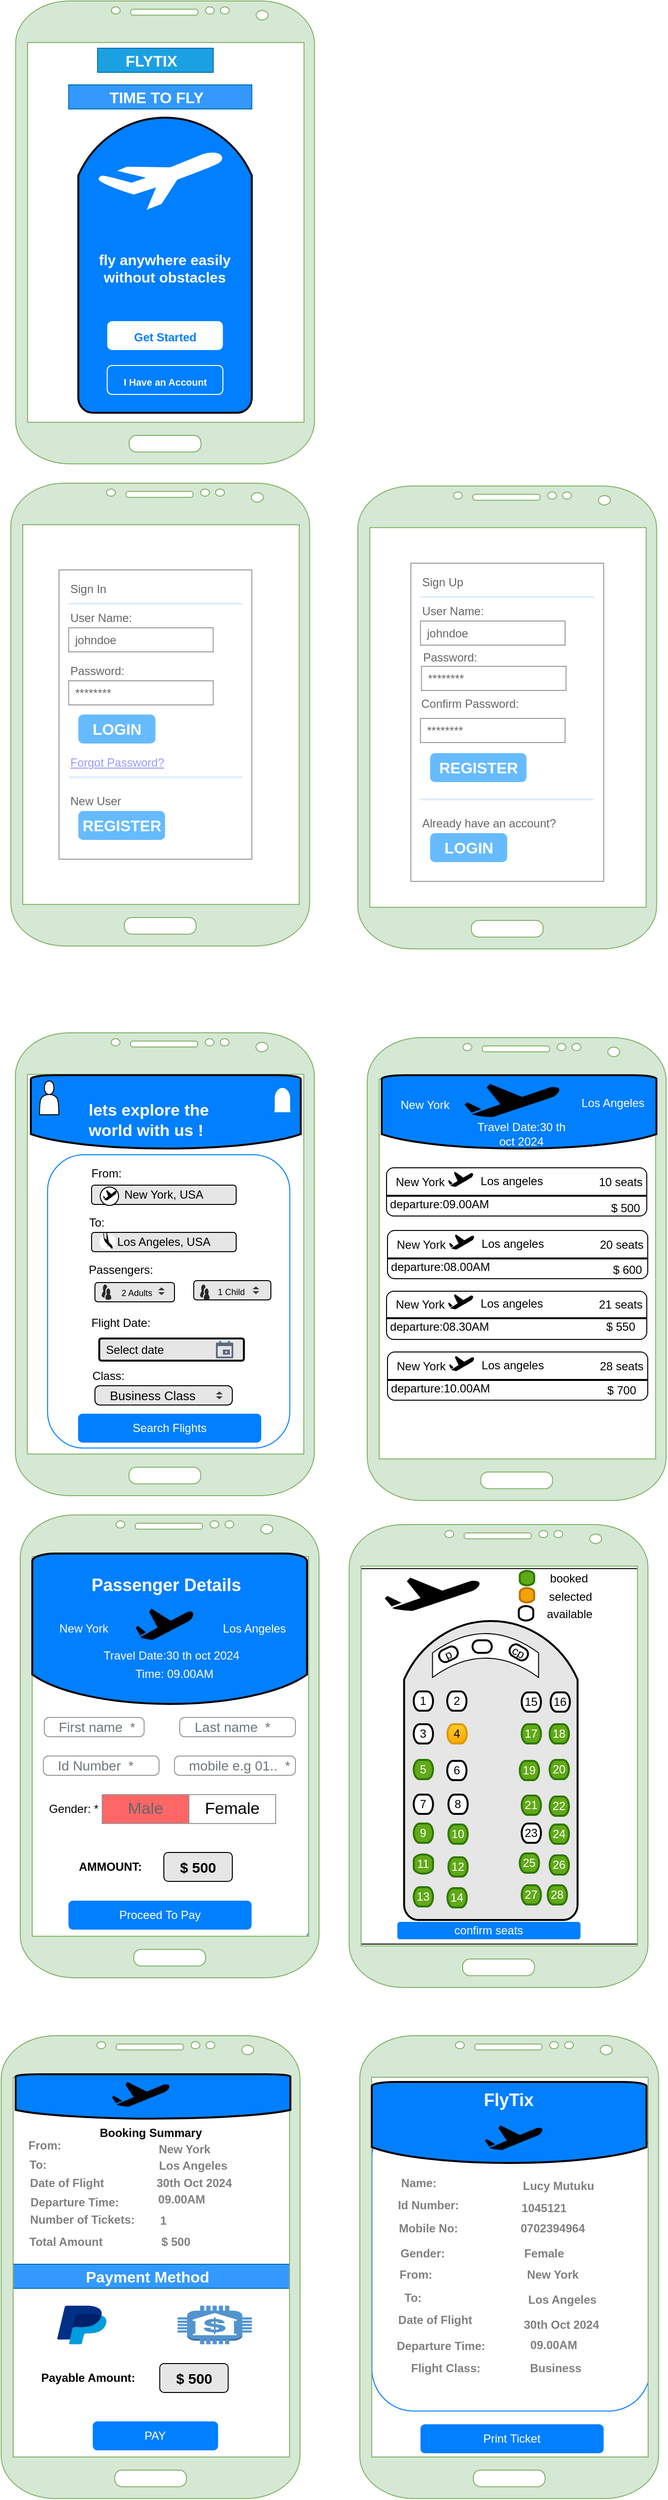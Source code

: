 <mxfile version="24.7.17">
  <diagram name="Page-1" id="T4etOTtoKBo-cRKfonAr">
    <mxGraphModel dx="1104" dy="1616" grid="1" gridSize="10" guides="1" tooltips="1" connect="1" arrows="1" fold="1" page="1" pageScale="1" pageWidth="850" pageHeight="1100" math="0" shadow="0">
      <root>
        <mxCell id="0" />
        <mxCell id="1" parent="0" />
        <mxCell id="LSE3tJzLOPeWC8bU5sy8-296" value="" style="rounded=1;whiteSpace=wrap;html=1;rotation=90;fillColor=#FFFFFF;strokeColor=#007FFF;" vertex="1" parent="1">
          <mxGeometry x="375.91" y="1191.7" width="306.59" height="288.58" as="geometry" />
        </mxCell>
        <mxCell id="LSE3tJzLOPeWC8bU5sy8-270" value="&lt;b&gt;&lt;font style=&quot;font-size: 16px;&quot;&gt;&amp;nbsp; &amp;nbsp; &amp;nbsp; &amp;nbsp; &amp;nbsp; &amp;nbsp; &amp;nbsp; &amp;nbsp; Payment Method&lt;/font&gt;&lt;/b&gt;" style="strokeWidth=1;shadow=0;dashed=0;align=center;html=1;shape=mxgraph.mockup.forms.rrect;rSize=0;strokeColor=#006EAF;fontColor=#ffffff;align=left;spacingLeft=5;resizeWidth=1;fillColor=#3399FF;" vertex="1" parent="1">
          <mxGeometry x="10.23" y="1337" width="290" height="25" as="geometry" />
        </mxCell>
        <mxCell id="LSE3tJzLOPeWC8bU5sy8-251" value="" style="rounded=1;whiteSpace=wrap;html=1;rotation=90;fillColor=#FFFFFF;strokeColor=#007FFF;" vertex="1" parent="1">
          <mxGeometry x="7.86" y="701.11" width="332.25" height="300.64" as="geometry" />
        </mxCell>
        <mxCell id="LSE3tJzLOPeWC8bU5sy8-214" value="" style="rounded=0;whiteSpace=wrap;html=1;rotation=90;" vertex="1" parent="1">
          <mxGeometry x="325" y="664.1" width="389.38" height="292.44" as="geometry" />
        </mxCell>
        <mxCell id="LSE3tJzLOPeWC8bU5sy8-1" value="" style="verticalLabelPosition=bottom;verticalAlign=top;html=1;shadow=0;dashed=0;strokeWidth=1;shape=mxgraph.android.phone2;strokeColor=#82b366;fillColor=#d5e8d4;" vertex="1" parent="1">
          <mxGeometry x="361.21" y="570" width="310" height="480" as="geometry" />
        </mxCell>
        <mxCell id="LSE3tJzLOPeWC8bU5sy8-2" value="" style="strokeWidth=2;html=1;shape=mxgraph.flowchart.delay;whiteSpace=wrap;direction=north;fillColor=#E6E6E6;movable=1;resizable=1;rotatable=1;deletable=1;editable=1;locked=0;connectable=1;" vertex="1" parent="1">
          <mxGeometry x="418.21" y="670" width="180" height="310" as="geometry" />
        </mxCell>
        <mxCell id="LSE3tJzLOPeWC8bU5sy8-3" value="2" style="strokeWidth=2;html=1;shape=mxgraph.flowchart.terminator;whiteSpace=wrap;" vertex="1" parent="1">
          <mxGeometry x="462.96" y="743" width="20" height="20" as="geometry" />
        </mxCell>
        <mxCell id="LSE3tJzLOPeWC8bU5sy8-4" value="" style="strokeWidth=2;html=1;shape=mxgraph.flowchart.terminator;whiteSpace=wrap;" vertex="1" parent="1">
          <mxGeometry x="483.21" y="687" width="20" height="13" as="geometry" />
        </mxCell>
        <mxCell id="LSE3tJzLOPeWC8bU5sy8-5" value="1" style="strokeWidth=2;html=1;shape=mxgraph.flowchart.terminator;whiteSpace=wrap;" vertex="1" parent="1">
          <mxGeometry x="428.21" y="743" width="20" height="20" as="geometry" />
        </mxCell>
        <mxCell id="LSE3tJzLOPeWC8bU5sy8-6" value="23" style="strokeWidth=2;html=1;shape=mxgraph.flowchart.terminator;whiteSpace=wrap;" vertex="1" parent="1">
          <mxGeometry x="540.21" y="880" width="20" height="20" as="geometry" />
        </mxCell>
        <mxCell id="LSE3tJzLOPeWC8bU5sy8-7" value="25" style="strokeWidth=2;html=1;shape=mxgraph.flowchart.terminator;whiteSpace=wrap;fillColor=#60a917;strokeColor=#2D7600;fontColor=#ffffff;" vertex="1" parent="1">
          <mxGeometry x="538.21" y="911" width="20" height="20" as="geometry" />
        </mxCell>
        <mxCell id="LSE3tJzLOPeWC8bU5sy8-8" value="3" style="strokeWidth=2;html=1;shape=mxgraph.flowchart.terminator;whiteSpace=wrap;" vertex="1" parent="1">
          <mxGeometry x="428.21" y="777" width="20" height="20" as="geometry" />
        </mxCell>
        <mxCell id="LSE3tJzLOPeWC8bU5sy8-9" value="5" style="strokeWidth=2;html=1;shape=mxgraph.flowchart.terminator;whiteSpace=wrap;fillColor=#60a917;fontColor=#ffffff;strokeColor=#2D7600;" vertex="1" parent="1">
          <mxGeometry x="428.21" y="814" width="20" height="20" as="geometry" />
        </mxCell>
        <mxCell id="LSE3tJzLOPeWC8bU5sy8-10" value="9" style="strokeWidth=2;html=1;shape=mxgraph.flowchart.terminator;whiteSpace=wrap;fillColor=#60a917;fontColor=#ffffff;strokeColor=#2D7600;" vertex="1" parent="1">
          <mxGeometry x="428.21" y="880" width="20" height="20" as="geometry" />
        </mxCell>
        <mxCell id="LSE3tJzLOPeWC8bU5sy8-11" value="13" style="strokeWidth=2;html=1;shape=mxgraph.flowchart.terminator;whiteSpace=wrap;fillColor=#60a917;fontColor=#ffffff;strokeColor=#2D7600;" vertex="1" parent="1">
          <mxGeometry x="428.21" y="946" width="20" height="20" as="geometry" />
        </mxCell>
        <mxCell id="LSE3tJzLOPeWC8bU5sy8-12" value="26" style="strokeWidth=2;html=1;shape=mxgraph.flowchart.terminator;whiteSpace=wrap;fillColor=#60a917;fontColor=#ffffff;strokeColor=#2D7600;" vertex="1" parent="1">
          <mxGeometry x="569.21" y="913" width="20" height="20" as="geometry" />
        </mxCell>
        <mxCell id="LSE3tJzLOPeWC8bU5sy8-13" value="28" style="strokeWidth=2;html=1;shape=mxgraph.flowchart.terminator;whiteSpace=wrap;fillColor=#60a917;fontColor=#ffffff;strokeColor=#2D7600;" vertex="1" parent="1">
          <mxGeometry x="567.21" y="944" width="20" height="20" as="geometry" />
        </mxCell>
        <mxCell id="LSE3tJzLOPeWC8bU5sy8-34" value="" style="shape=mxgraph.signs.transportation.airplane_1;html=1;pointerEvents=1;fillColor=#000000;strokeColor=none;verticalLabelPosition=bottom;verticalAlign=top;align=center;" vertex="1" parent="1">
          <mxGeometry x="398.21" y="625" width="99" height="35" as="geometry" />
        </mxCell>
        <mxCell id="LSE3tJzLOPeWC8bU5sy8-35" value="" style="verticalLabelPosition=bottom;verticalAlign=top;html=1;shadow=0;dashed=0;strokeWidth=1;shape=mxgraph.android.phone2;strokeColor=#82b366;fillColor=#d5e8d4;" vertex="1" parent="1">
          <mxGeometry x="10.23" y="-510" width="310" height="480" as="geometry" />
        </mxCell>
        <mxCell id="LSE3tJzLOPeWC8bU5sy8-36" value="" style="strokeWidth=1;shadow=0;dashed=0;align=center;html=1;shape=mxgraph.mockup.forms.rrect;rSize=0;strokeColor=#999999;fillColor=#ffffff;" vertex="1" parent="1">
          <mxGeometry x="60.23" y="-420" width="200" height="300" as="geometry" />
        </mxCell>
        <mxCell id="LSE3tJzLOPeWC8bU5sy8-37" value="Sign In" style="strokeWidth=1;shadow=0;dashed=0;align=center;html=1;shape=mxgraph.mockup.forms.anchor;fontSize=12;fontColor=#666666;align=left;resizeWidth=1;spacingLeft=0;" vertex="1" parent="LSE3tJzLOPeWC8bU5sy8-36">
          <mxGeometry width="100" height="20" relative="1" as="geometry">
            <mxPoint x="10" y="10" as="offset" />
          </mxGeometry>
        </mxCell>
        <mxCell id="LSE3tJzLOPeWC8bU5sy8-38" value="" style="shape=line;strokeColor=#ddeeff;strokeWidth=2;html=1;resizeWidth=1;" vertex="1" parent="LSE3tJzLOPeWC8bU5sy8-36">
          <mxGeometry width="180" height="10" relative="1" as="geometry">
            <mxPoint x="10" y="30" as="offset" />
          </mxGeometry>
        </mxCell>
        <mxCell id="LSE3tJzLOPeWC8bU5sy8-39" value="User Name:" style="strokeWidth=1;shadow=0;dashed=0;align=center;html=1;shape=mxgraph.mockup.forms.anchor;fontSize=12;fontColor=#666666;align=left;resizeWidth=1;spacingLeft=0;" vertex="1" parent="LSE3tJzLOPeWC8bU5sy8-36">
          <mxGeometry width="100" height="20" relative="1" as="geometry">
            <mxPoint x="10" y="40" as="offset" />
          </mxGeometry>
        </mxCell>
        <mxCell id="LSE3tJzLOPeWC8bU5sy8-40" value="johndoe" style="strokeWidth=1;shadow=0;dashed=0;align=center;html=1;shape=mxgraph.mockup.forms.rrect;rSize=0;strokeColor=#999999;fontColor=#666666;align=left;spacingLeft=5;resizeWidth=1;" vertex="1" parent="LSE3tJzLOPeWC8bU5sy8-36">
          <mxGeometry width="150" height="25" relative="1" as="geometry">
            <mxPoint x="10" y="60" as="offset" />
          </mxGeometry>
        </mxCell>
        <mxCell id="LSE3tJzLOPeWC8bU5sy8-41" value="Password:" style="strokeWidth=1;shadow=0;dashed=0;align=center;html=1;shape=mxgraph.mockup.forms.anchor;fontSize=12;fontColor=#666666;align=left;resizeWidth=1;spacingLeft=0;" vertex="1" parent="LSE3tJzLOPeWC8bU5sy8-36">
          <mxGeometry width="100" height="20" relative="1" as="geometry">
            <mxPoint x="10" y="95" as="offset" />
          </mxGeometry>
        </mxCell>
        <mxCell id="LSE3tJzLOPeWC8bU5sy8-42" value="********" style="strokeWidth=1;shadow=0;dashed=0;align=center;html=1;shape=mxgraph.mockup.forms.rrect;rSize=0;strokeColor=#999999;fontColor=#666666;align=left;spacingLeft=5;resizeWidth=1;" vertex="1" parent="LSE3tJzLOPeWC8bU5sy8-36">
          <mxGeometry width="150" height="25" relative="1" as="geometry">
            <mxPoint x="10" y="115" as="offset" />
          </mxGeometry>
        </mxCell>
        <mxCell id="LSE3tJzLOPeWC8bU5sy8-43" value="LOGIN" style="strokeWidth=1;shadow=0;dashed=0;align=center;html=1;shape=mxgraph.mockup.forms.rrect;rSize=5;strokeColor=none;fontColor=#ffffff;fillColor=#66bbff;fontSize=16;fontStyle=1;" vertex="1" parent="LSE3tJzLOPeWC8bU5sy8-36">
          <mxGeometry y="1" width="80" height="30" relative="1" as="geometry">
            <mxPoint x="20" y="-150" as="offset" />
          </mxGeometry>
        </mxCell>
        <mxCell id="LSE3tJzLOPeWC8bU5sy8-44" value="Forgot Password?" style="strokeWidth=1;shadow=0;dashed=0;align=center;html=1;shape=mxgraph.mockup.forms.anchor;fontSize=12;fontColor=#9999ff;align=left;spacingLeft=0;fontStyle=4;resizeWidth=1;" vertex="1" parent="LSE3tJzLOPeWC8bU5sy8-36">
          <mxGeometry y="1" width="150" height="20" relative="1" as="geometry">
            <mxPoint x="10" y="-110" as="offset" />
          </mxGeometry>
        </mxCell>
        <mxCell id="LSE3tJzLOPeWC8bU5sy8-45" value="" style="shape=line;strokeColor=#ddeeff;strokeWidth=2;html=1;resizeWidth=1;" vertex="1" parent="LSE3tJzLOPeWC8bU5sy8-36">
          <mxGeometry y="1" width="180" height="10" relative="1" as="geometry">
            <mxPoint x="10" y="-90" as="offset" />
          </mxGeometry>
        </mxCell>
        <mxCell id="LSE3tJzLOPeWC8bU5sy8-46" value="New User" style="strokeWidth=1;shadow=0;dashed=0;align=center;html=1;shape=mxgraph.mockup.forms.anchor;fontSize=12;fontColor=#666666;align=left;spacingLeft=0;resizeWidth=1;" vertex="1" parent="LSE3tJzLOPeWC8bU5sy8-36">
          <mxGeometry y="1" width="150" height="20" relative="1" as="geometry">
            <mxPoint x="10" y="-70" as="offset" />
          </mxGeometry>
        </mxCell>
        <mxCell id="LSE3tJzLOPeWC8bU5sy8-47" value="REGISTER" style="strokeWidth=1;shadow=0;dashed=0;align=center;html=1;shape=mxgraph.mockup.forms.rrect;rSize=5;strokeColor=none;fontColor=#ffffff;fillColor=#66bbff;fontSize=16;fontStyle=1;" vertex="1" parent="LSE3tJzLOPeWC8bU5sy8-36">
          <mxGeometry y="1" width="90" height="30" relative="1" as="geometry">
            <mxPoint x="20" y="-50" as="offset" />
          </mxGeometry>
        </mxCell>
        <mxCell id="LSE3tJzLOPeWC8bU5sy8-48" value="" style="verticalLabelPosition=bottom;verticalAlign=top;html=1;shadow=0;dashed=0;strokeWidth=1;shape=mxgraph.android.phone2;strokeColor=#82b366;fillColor=#d5e8d4;" vertex="1" parent="1">
          <mxGeometry x="370.23" y="-507" width="310" height="480" as="geometry" />
        </mxCell>
        <mxCell id="LSE3tJzLOPeWC8bU5sy8-49" value="" style="strokeWidth=1;shadow=0;dashed=0;align=center;html=1;shape=mxgraph.mockup.forms.rrect;rSize=0;strokeColor=#999999;fillColor=#ffffff;" vertex="1" parent="1">
          <mxGeometry x="425.23" y="-427" width="200" height="330" as="geometry" />
        </mxCell>
        <mxCell id="LSE3tJzLOPeWC8bU5sy8-50" value="Sign Up" style="strokeWidth=1;shadow=0;dashed=0;align=center;html=1;shape=mxgraph.mockup.forms.anchor;fontSize=12;fontColor=#666666;align=left;resizeWidth=1;spacingLeft=0;" vertex="1" parent="LSE3tJzLOPeWC8bU5sy8-49">
          <mxGeometry width="100" height="20" relative="1" as="geometry">
            <mxPoint x="10" y="10" as="offset" />
          </mxGeometry>
        </mxCell>
        <mxCell id="LSE3tJzLOPeWC8bU5sy8-51" value="" style="shape=line;strokeColor=#ddeeff;strokeWidth=2;html=1;resizeWidth=1;" vertex="1" parent="LSE3tJzLOPeWC8bU5sy8-49">
          <mxGeometry width="180" height="10" relative="1" as="geometry">
            <mxPoint x="10" y="30" as="offset" />
          </mxGeometry>
        </mxCell>
        <mxCell id="LSE3tJzLOPeWC8bU5sy8-52" value="User Name:" style="strokeWidth=1;shadow=0;dashed=0;align=center;html=1;shape=mxgraph.mockup.forms.anchor;fontSize=12;fontColor=#666666;align=left;resizeWidth=1;spacingLeft=0;" vertex="1" parent="LSE3tJzLOPeWC8bU5sy8-49">
          <mxGeometry width="100" height="20" relative="1" as="geometry">
            <mxPoint x="10" y="40" as="offset" />
          </mxGeometry>
        </mxCell>
        <mxCell id="LSE3tJzLOPeWC8bU5sy8-53" value="johndoe" style="strokeWidth=1;shadow=0;dashed=0;align=center;html=1;shape=mxgraph.mockup.forms.rrect;rSize=0;strokeColor=#999999;fontColor=#666666;align=left;spacingLeft=5;resizeWidth=1;" vertex="1" parent="LSE3tJzLOPeWC8bU5sy8-49">
          <mxGeometry width="150" height="25" relative="1" as="geometry">
            <mxPoint x="10" y="60" as="offset" />
          </mxGeometry>
        </mxCell>
        <mxCell id="LSE3tJzLOPeWC8bU5sy8-54" value="Confirm Password:" style="strokeWidth=1;shadow=0;dashed=0;align=center;html=1;shape=mxgraph.mockup.forms.anchor;fontSize=12;fontColor=#666666;align=left;resizeWidth=1;spacingLeft=0;" vertex="1" parent="LSE3tJzLOPeWC8bU5sy8-49">
          <mxGeometry width="100" height="20" relative="1" as="geometry">
            <mxPoint x="9" y="136" as="offset" />
          </mxGeometry>
        </mxCell>
        <mxCell id="LSE3tJzLOPeWC8bU5sy8-55" value="********" style="strokeWidth=1;shadow=0;dashed=0;align=center;html=1;shape=mxgraph.mockup.forms.rrect;rSize=0;strokeColor=#999999;fontColor=#666666;align=left;spacingLeft=5;resizeWidth=1;" vertex="1" parent="LSE3tJzLOPeWC8bU5sy8-49">
          <mxGeometry width="150" height="25" relative="1" as="geometry">
            <mxPoint x="10" y="161" as="offset" />
          </mxGeometry>
        </mxCell>
        <mxCell id="LSE3tJzLOPeWC8bU5sy8-56" value="REGISTER" style="strokeWidth=1;shadow=0;dashed=0;align=center;html=1;shape=mxgraph.mockup.forms.rrect;rSize=5;strokeColor=none;fontColor=#ffffff;fillColor=#66bbff;fontSize=16;fontStyle=1;" vertex="1" parent="LSE3tJzLOPeWC8bU5sy8-49">
          <mxGeometry y="1" width="100" height="30" relative="1" as="geometry">
            <mxPoint x="20" y="-133" as="offset" />
          </mxGeometry>
        </mxCell>
        <mxCell id="LSE3tJzLOPeWC8bU5sy8-58" value="" style="shape=line;strokeColor=#ddeeff;strokeWidth=2;html=1;resizeWidth=1;" vertex="1" parent="LSE3tJzLOPeWC8bU5sy8-49">
          <mxGeometry y="1" width="180" height="10" relative="1" as="geometry">
            <mxPoint x="10" y="-90" as="offset" />
          </mxGeometry>
        </mxCell>
        <mxCell id="LSE3tJzLOPeWC8bU5sy8-59" value="Already have an account?" style="strokeWidth=1;shadow=0;dashed=0;align=center;html=1;shape=mxgraph.mockup.forms.anchor;fontSize=12;fontColor=#666666;align=left;spacingLeft=0;resizeWidth=1;" vertex="1" parent="LSE3tJzLOPeWC8bU5sy8-49">
          <mxGeometry y="1" width="150" height="20" relative="1" as="geometry">
            <mxPoint x="10" y="-70" as="offset" />
          </mxGeometry>
        </mxCell>
        <mxCell id="LSE3tJzLOPeWC8bU5sy8-60" value="LOGIN" style="strokeWidth=1;shadow=0;dashed=0;align=center;html=1;shape=mxgraph.mockup.forms.rrect;rSize=5;strokeColor=none;fontColor=#ffffff;fillColor=#66bbff;fontSize=16;fontStyle=1;" vertex="1" parent="LSE3tJzLOPeWC8bU5sy8-49">
          <mxGeometry y="1" width="80" height="30" relative="1" as="geometry">
            <mxPoint x="20" y="-50" as="offset" />
          </mxGeometry>
        </mxCell>
        <mxCell id="LSE3tJzLOPeWC8bU5sy8-62" value="Password:" style="strokeWidth=1;shadow=0;dashed=0;align=center;html=1;shape=mxgraph.mockup.forms.anchor;fontSize=12;fontColor=#666666;align=left;resizeWidth=1;spacingLeft=0;" vertex="1" parent="1">
          <mxGeometry x="436.23" y="-339" width="100" height="20" as="geometry" />
        </mxCell>
        <mxCell id="LSE3tJzLOPeWC8bU5sy8-63" value="********" style="strokeWidth=1;shadow=0;dashed=0;align=center;html=1;shape=mxgraph.mockup.forms.rrect;rSize=0;strokeColor=#999999;fontColor=#666666;align=left;spacingLeft=5;resizeWidth=1;" vertex="1" parent="1">
          <mxGeometry x="436.23" y="-320" width="150" height="25" as="geometry" />
        </mxCell>
        <mxCell id="LSE3tJzLOPeWC8bU5sy8-65" value="" style="verticalLabelPosition=bottom;verticalAlign=top;html=1;shadow=0;dashed=0;strokeWidth=1;shape=mxgraph.android.phone2;strokeColor=#82b366;fillColor=#d5e8d4;" vertex="1" parent="1">
          <mxGeometry x="15" y="60" width="310" height="480" as="geometry" />
        </mxCell>
        <mxCell id="LSE3tJzLOPeWC8bU5sy8-67" value="" style="verticalLabelPosition=bottom;verticalAlign=top;html=1;shadow=0;dashed=0;strokeWidth=1;shape=mxgraph.android.phone2;strokeColor=#82b366;fillColor=#d5e8d4;" vertex="1" parent="1">
          <mxGeometry x="380" y="65" width="310" height="480" as="geometry" />
        </mxCell>
        <mxCell id="LSE3tJzLOPeWC8bU5sy8-68" value="" style="verticalLabelPosition=bottom;verticalAlign=top;html=1;shadow=0;dashed=0;strokeWidth=1;shape=mxgraph.android.phone2;strokeColor=#82b366;fillColor=#d5e8d4;" vertex="1" parent="1">
          <mxGeometry x="20" y="560" width="310" height="480" as="geometry" />
        </mxCell>
        <mxCell id="LSE3tJzLOPeWC8bU5sy8-69" value="" style="verticalLabelPosition=bottom;verticalAlign=top;html=1;shadow=0;dashed=0;strokeWidth=1;shape=mxgraph.android.phone2;strokeColor=#82b366;fillColor=#d5e8d4;" vertex="1" parent="1">
          <mxGeometry x="0.23" y="1100" width="310" height="480" as="geometry" />
        </mxCell>
        <mxCell id="LSE3tJzLOPeWC8bU5sy8-70" value="" style="verticalLabelPosition=bottom;verticalAlign=top;html=1;shadow=0;dashed=0;strokeWidth=1;shape=mxgraph.android.phone2;strokeColor=#82b366;fillColor=#d5e8d4;" vertex="1" parent="1">
          <mxGeometry x="372.23" y="1100" width="310" height="480" as="geometry" />
        </mxCell>
        <mxCell id="LSE3tJzLOPeWC8bU5sy8-71" value="" style="verticalLabelPosition=bottom;verticalAlign=top;html=1;shadow=0;dashed=0;strokeWidth=1;shape=mxgraph.android.phone2;strokeColor=#82b366;fillColor=#d5e8d4;" vertex="1" parent="1">
          <mxGeometry x="15.23" y="-1010" width="310" height="480" as="geometry" />
        </mxCell>
        <mxCell id="LSE3tJzLOPeWC8bU5sy8-72" value="" style="strokeWidth=2;html=1;shape=mxgraph.flowchart.delay;whiteSpace=wrap;direction=north;fillColor=#007FFF;" vertex="1" parent="1">
          <mxGeometry x="80.23" y="-889" width="180" height="306" as="geometry" />
        </mxCell>
        <mxCell id="LSE3tJzLOPeWC8bU5sy8-75" value="&lt;b&gt;&lt;font style=&quot;font-size: 16px;&quot;&gt;&amp;nbsp; &amp;nbsp; &amp;nbsp;FLYTIX&lt;/font&gt;&lt;/b&gt;" style="strokeWidth=1;shadow=0;dashed=0;align=center;html=1;shape=mxgraph.mockup.forms.rrect;rSize=0;strokeColor=#006EAF;fontColor=#ffffff;align=left;spacingLeft=5;resizeWidth=1;fillColor=#1ba1e2;" vertex="1" parent="1">
          <mxGeometry x="100.23" y="-961" width="120" height="25" as="geometry" />
        </mxCell>
        <mxCell id="LSE3tJzLOPeWC8bU5sy8-77" value="" style="shape=mxgraph.signs.transportation.airplane_7;html=1;pointerEvents=1;fillColor=#FFFFFF;strokeColor=none;verticalLabelPosition=bottom;verticalAlign=top;align=center;direction=east;" vertex="1" parent="1">
          <mxGeometry x="100.23" y="-853" width="130" height="59.5" as="geometry" />
        </mxCell>
        <mxCell id="LSE3tJzLOPeWC8bU5sy8-78" value="&lt;div style=&quot;&quot;&gt;&lt;font size=&quot;1&quot; color=&quot;#ffffff&quot;&gt;&lt;b style=&quot;font-size: 15px;&quot;&gt;fly anywhere easily without obstacles&lt;/b&gt;&lt;/font&gt;&lt;/div&gt;" style="whiteSpace=wrap;html=1;shape=mxgraph.basic.cloud_rect;fillColor=#007FFF;strokeColor=#007FFF;align=center;" vertex="1" parent="1">
          <mxGeometry x="100.23" y="-773" width="140" height="80" as="geometry" />
        </mxCell>
        <mxCell id="LSE3tJzLOPeWC8bU5sy8-84" value="&lt;b&gt;&lt;font style=&quot;font-size: 16px;&quot;&gt;&amp;nbsp; &amp;nbsp; &amp;nbsp; &amp;nbsp; TIME TO FLY&lt;/font&gt;&lt;/b&gt;" style="strokeWidth=1;shadow=0;dashed=0;align=center;html=1;shape=mxgraph.mockup.forms.rrect;rSize=0;strokeColor=#006EAF;fontColor=#ffffff;align=left;spacingLeft=5;resizeWidth=1;fillColor=#3399FF;" vertex="1" parent="1">
          <mxGeometry x="70.23" y="-923" width="190" height="25" as="geometry" />
        </mxCell>
        <mxCell id="LSE3tJzLOPeWC8bU5sy8-86" value="&lt;font style=&quot;font-size: 12px;&quot; color=&quot;#007fff&quot;&gt;Get Started&lt;/font&gt;" style="strokeWidth=1;shadow=0;dashed=0;align=center;html=1;shape=mxgraph.mockup.forms.rrect;rSize=5;strokeColor=none;fontColor=#ffffff;fillColor=#FFFFFF;fontSize=16;fontStyle=1;" vertex="1" parent="1">
          <mxGeometry x="110.23" y="-678" width="120" height="30" as="geometry" />
        </mxCell>
        <mxCell id="LSE3tJzLOPeWC8bU5sy8-87" value="&lt;span style=&quot;font-size: 10px;&quot;&gt;I Have an Account&lt;/span&gt;" style="strokeWidth=1;shadow=0;align=center;html=1;shape=mxgraph.mockup.forms.rrect;rSize=5;strokeColor=#FFFFFF;fontColor=#ffffff;fillColor=#007FFF;fontSize=16;fontStyle=1;labelBorderColor=none;" vertex="1" parent="1">
          <mxGeometry x="110.23" y="-632" width="120" height="30" as="geometry" />
        </mxCell>
        <mxCell id="LSE3tJzLOPeWC8bU5sy8-89" value="" style="strokeWidth=2;html=1;shape=mxgraph.flowchart.delay;whiteSpace=wrap;direction=north;fillColor=#007FFF;rotation=-180;" vertex="1" parent="1">
          <mxGeometry x="31" y="104" width="280" height="76" as="geometry" />
        </mxCell>
        <mxCell id="LSE3tJzLOPeWC8bU5sy8-91" value="" style="shape=actor;whiteSpace=wrap;html=1;" vertex="1" parent="1">
          <mxGeometry x="40" y="110" width="20" height="35" as="geometry" />
        </mxCell>
        <mxCell id="LSE3tJzLOPeWC8bU5sy8-93" value="" style="html=1;verticalLabelPosition=bottom;align=center;labelBackgroundColor=#ffffff;verticalAlign=top;strokeWidth=2;strokeColor=#0080F0;shadow=0;dashed=0;shape=mxgraph.ios7.icons.bell;" vertex="1" parent="1">
          <mxGeometry x="280" y="115" width="24" height="30.1" as="geometry" />
        </mxCell>
        <mxCell id="LSE3tJzLOPeWC8bU5sy8-94" value="&lt;font color=&quot;#ffffff&quot;&gt;&lt;b&gt;lets explore the world with us !&lt;/b&gt;&lt;/font&gt;" style="strokeWidth=1;shadow=0;dashed=0;align=center;html=1;shape=mxgraph.mockup.text.textBox;fontColor=#666666;align=left;fontSize=17;spacingLeft=4;spacingTop=-3;whiteSpace=wrap;strokeColor=none;mainText=;fillColor=none;" vertex="1" parent="1">
          <mxGeometry x="85" y="132" width="175" height="40" as="geometry" />
        </mxCell>
        <mxCell id="LSE3tJzLOPeWC8bU5sy8-96" value="" style="rounded=1;whiteSpace=wrap;html=1;rotation=90;fillColor=#FFFFFF;strokeColor=#007FFF;" vertex="1" parent="1">
          <mxGeometry x="21.9" y="212.91" width="304.19" height="251.33" as="geometry" />
        </mxCell>
        <mxCell id="LSE3tJzLOPeWC8bU5sy8-95" value="From:" style="text;html=1;align=center;verticalAlign=middle;resizable=0;points=[];autosize=1;strokeColor=none;fillColor=none;" vertex="1" parent="1">
          <mxGeometry x="84" y="191" width="50" height="30" as="geometry" />
        </mxCell>
        <mxCell id="LSE3tJzLOPeWC8bU5sy8-97" value="New York, USA" style="rounded=1;whiteSpace=wrap;html=1;fillColor=#E6E6E6;" vertex="1" parent="1">
          <mxGeometry x="94" y="218" width="150" height="20" as="geometry" />
        </mxCell>
        <mxCell id="LSE3tJzLOPeWC8bU5sy8-99" value="" style="ellipse;whiteSpace=wrap;html=1;aspect=fixed;" vertex="1" parent="1">
          <mxGeometry x="103" y="220" width="19" height="19" as="geometry" />
        </mxCell>
        <mxCell id="LSE3tJzLOPeWC8bU5sy8-100" value="" style="shape=mxgraph.signs.transportation.airplane_1;html=1;pointerEvents=1;fillColor=#000000;strokeColor=none;verticalLabelPosition=bottom;verticalAlign=top;align=center;" vertex="1" parent="1">
          <mxGeometry x="106" y="223" width="14" height="11" as="geometry" />
        </mxCell>
        <mxCell id="LSE3tJzLOPeWC8bU5sy8-102" value="To:" style="text;html=1;align=center;verticalAlign=middle;resizable=0;points=[];autosize=1;strokeColor=none;fillColor=none;" vertex="1" parent="1">
          <mxGeometry x="79" y="242" width="40" height="30" as="geometry" />
        </mxCell>
        <mxCell id="LSE3tJzLOPeWC8bU5sy8-103" value="Los Angeles, USA" style="rounded=1;whiteSpace=wrap;html=1;fillColor=#E6E6E6;" vertex="1" parent="1">
          <mxGeometry x="94" y="267" width="150" height="20" as="geometry" />
        </mxCell>
        <mxCell id="LSE3tJzLOPeWC8bU5sy8-106" value="" style="ellipse;whiteSpace=wrap;html=1;verticalAlign=top;fillColor=#FFFFFF;strokeColor=none;pointerEvents=1;" vertex="1" parent="1">
          <mxGeometry x="102" y="268.5" width="17" height="16.5" as="geometry" />
        </mxCell>
        <mxCell id="LSE3tJzLOPeWC8bU5sy8-108" value="" style="shape=mxgraph.signs.transportation.airplane_2;html=1;pointerEvents=1;fillColor=#000000;strokeColor=none;verticalLabelPosition=bottom;verticalAlign=top;align=center;" vertex="1" parent="1">
          <mxGeometry x="106" y="267" width="10" height="17" as="geometry" />
        </mxCell>
        <mxCell id="LSE3tJzLOPeWC8bU5sy8-109" value="Passengers:" style="text;html=1;align=center;verticalAlign=middle;resizable=0;points=[];autosize=1;strokeColor=none;fillColor=none;" vertex="1" parent="1">
          <mxGeometry x="79" y="291" width="90" height="30" as="geometry" />
        </mxCell>
        <mxCell id="LSE3tJzLOPeWC8bU5sy8-110" value="" style="rounded=1;whiteSpace=wrap;html=1;fillColor=#E6E6E6;" vertex="1" parent="1">
          <mxGeometry x="97.5" y="319" width="82.5" height="20" as="geometry" />
        </mxCell>
        <mxCell id="LSE3tJzLOPeWC8bU5sy8-111" value="" style="rounded=1;whiteSpace=wrap;html=1;fillColor=#E6E6E6;" vertex="1" parent="1">
          <mxGeometry x="200" y="317" width="80" height="20" as="geometry" />
        </mxCell>
        <mxCell id="LSE3tJzLOPeWC8bU5sy8-112" value="Flight Date:" style="text;html=1;align=center;verticalAlign=middle;resizable=0;points=[];autosize=1;strokeColor=none;fillColor=none;" vertex="1" parent="1">
          <mxGeometry x="84" y="346" width="80" height="30" as="geometry" />
        </mxCell>
        <mxCell id="LSE3tJzLOPeWC8bU5sy8-113" value="Class:" style="text;html=1;align=center;verticalAlign=middle;resizable=0;points=[];autosize=1;strokeColor=none;fillColor=none;" vertex="1" parent="1">
          <mxGeometry x="81" y="401" width="60" height="30" as="geometry" />
        </mxCell>
        <mxCell id="LSE3tJzLOPeWC8bU5sy8-115" value="&lt;font face=&quot;Helvetica&quot; color=&quot;#000000&quot;&gt;Select date&lt;/font&gt;" style="rounded=1;arcSize=9;fillColor=#E6E6E6;align=left;spacingLeft=5;strokeColor=#000000;html=1;strokeWidth=2;fontColor=#596780;fontSize=12;hachureGap=4;pointerEvents=0;fontFamily=Architects Daughter;fontSource=https%3A%2F%2Ffonts.googleapis.com%2Fcss%3Ffamily%3DArchitects%2BDaughter;" vertex="1" parent="1">
          <mxGeometry x="102" y="377" width="150" height="23" as="geometry" />
        </mxCell>
        <mxCell id="LSE3tJzLOPeWC8bU5sy8-116" value="" style="shape=mxgraph.gmdl.calendar;fillColor=#5A6881;strokeColor=none;sketch=0;hachureGap=4;pointerEvents=0;fontFamily=Architects Daughter;fontSource=https%3A%2F%2Ffonts.googleapis.com%2Fcss%3Ffamily%3DArchitects%2BDaughter;fontSize=20;" vertex="1" parent="LSE3tJzLOPeWC8bU5sy8-115">
          <mxGeometry x="1" y="0.5" width="18" height="18" relative="1" as="geometry">
            <mxPoint x="-29" y="-9" as="offset" />
          </mxGeometry>
        </mxCell>
        <mxCell id="LSE3tJzLOPeWC8bU5sy8-117" value="&lt;font style=&quot;font-size: 13px;&quot; color=&quot;#000000&quot;&gt;Business Class&lt;/font&gt;" style="html=1;shadow=0;dashed=0;shape=mxgraph.bootstrap.rrect;rSize=5;fillColor=#E6E6E6;strokeColor=#000000;align=left;spacing=15;fontSize=14;fontColor=#6C767D;" vertex="1" parent="1">
          <mxGeometry x="97.5" y="426" width="142.5" height="20" as="geometry" />
        </mxCell>
        <mxCell id="LSE3tJzLOPeWC8bU5sy8-118" value="" style="shape=triangle;direction=south;fillColor=#343A40;strokeColor=none;perimeter=none;" vertex="1" parent="LSE3tJzLOPeWC8bU5sy8-117">
          <mxGeometry x="1" y="0.5" width="7" height="3" relative="1" as="geometry">
            <mxPoint x="-17" y="1" as="offset" />
          </mxGeometry>
        </mxCell>
        <mxCell id="LSE3tJzLOPeWC8bU5sy8-119" value="" style="shape=triangle;direction=north;fillColor=#343A40;strokeColor=none;perimeter=none;" vertex="1" parent="LSE3tJzLOPeWC8bU5sy8-117">
          <mxGeometry x="1" y="0.5" width="7" height="3" relative="1" as="geometry">
            <mxPoint x="-17" y="-4" as="offset" />
          </mxGeometry>
        </mxCell>
        <mxCell id="LSE3tJzLOPeWC8bU5sy8-120" value="" style="verticalLabelPosition=bottom;sketch=0;html=1;fillColor=#282828;strokeColor=none;verticalAlign=top;pointerEvents=1;align=center;shape=mxgraph.cisco_safe.people_places_things_icons.icon9;" vertex="1" parent="1">
          <mxGeometry x="104.5" y="321" width="10" height="16" as="geometry" />
        </mxCell>
        <mxCell id="LSE3tJzLOPeWC8bU5sy8-121" value="" style="verticalLabelPosition=bottom;sketch=0;html=1;fillColor=#282828;strokeColor=none;verticalAlign=top;pointerEvents=1;align=center;shape=mxgraph.cisco_safe.people_places_things_icons.icon9;" vertex="1" parent="1">
          <mxGeometry x="206.5" y="321" width="10" height="16" as="geometry" />
        </mxCell>
        <mxCell id="LSE3tJzLOPeWC8bU5sy8-125" value="&lt;font style=&quot;font-size: 9px;&quot; color=&quot;#000000&quot;&gt;1 Child&lt;/font&gt;" style="html=1;shadow=0;dashed=0;shape=mxgraph.bootstrap.rrect;rSize=5;fillColor=none;strokeColor=none;align=left;spacing=15;fontSize=14;fontColor=#6C767D;" vertex="1" parent="1">
          <mxGeometry x="210" y="317" width="68" height="20" as="geometry" />
        </mxCell>
        <mxCell id="LSE3tJzLOPeWC8bU5sy8-126" value="" style="shape=triangle;direction=south;fillColor=#343A40;strokeColor=none;perimeter=none;" vertex="1" parent="LSE3tJzLOPeWC8bU5sy8-125">
          <mxGeometry x="1" y="0.5" width="7" height="3" relative="1" as="geometry">
            <mxPoint x="-17" y="1" as="offset" />
          </mxGeometry>
        </mxCell>
        <mxCell id="LSE3tJzLOPeWC8bU5sy8-127" value="" style="shape=triangle;direction=north;fillColor=#343A40;strokeColor=none;perimeter=none;" vertex="1" parent="LSE3tJzLOPeWC8bU5sy8-125">
          <mxGeometry x="1" y="0.5" width="7" height="3" relative="1" as="geometry">
            <mxPoint x="-17" y="-4" as="offset" />
          </mxGeometry>
        </mxCell>
        <mxCell id="LSE3tJzLOPeWC8bU5sy8-128" value="&lt;font style=&quot;font-size: 9px;&quot; color=&quot;#000000&quot;&gt;2 Adults&lt;/font&gt;" style="html=1;shadow=0;dashed=0;shape=mxgraph.bootstrap.rrect;rSize=5;fillColor=none;strokeColor=none;align=left;spacing=15;fontSize=14;fontColor=#6C767D;" vertex="1" parent="1">
          <mxGeometry x="110" y="318" width="70" height="20" as="geometry" />
        </mxCell>
        <mxCell id="LSE3tJzLOPeWC8bU5sy8-129" value="" style="shape=triangle;direction=south;fillColor=#343A40;strokeColor=none;perimeter=none;" vertex="1" parent="LSE3tJzLOPeWC8bU5sy8-128">
          <mxGeometry x="1" y="0.5" width="7" height="3" relative="1" as="geometry">
            <mxPoint x="-17" y="1" as="offset" />
          </mxGeometry>
        </mxCell>
        <mxCell id="LSE3tJzLOPeWC8bU5sy8-130" value="" style="shape=triangle;direction=north;fillColor=#343A40;strokeColor=none;perimeter=none;" vertex="1" parent="LSE3tJzLOPeWC8bU5sy8-128">
          <mxGeometry x="1" y="0.5" width="7" height="3" relative="1" as="geometry">
            <mxPoint x="-17" y="-4" as="offset" />
          </mxGeometry>
        </mxCell>
        <mxCell id="LSE3tJzLOPeWC8bU5sy8-133" value="Search Flights" style="rounded=1;fillColor=#007FFF;strokeColor=none;html=1;whiteSpace=wrap;fontColor=#ffffff;align=center;verticalAlign=middle;fontStyle=0;fontSize=12;sketch=0;" vertex="1" parent="1">
          <mxGeometry x="80" y="455" width="190" height="30" as="geometry" />
        </mxCell>
        <mxCell id="LSE3tJzLOPeWC8bU5sy8-134" value="" style="strokeWidth=2;html=1;shape=mxgraph.flowchart.delay;whiteSpace=wrap;direction=north;fillColor=#007FFF;rotation=-180;" vertex="1" parent="1">
          <mxGeometry x="395" y="104" width="285" height="76" as="geometry" />
        </mxCell>
        <mxCell id="LSE3tJzLOPeWC8bU5sy8-136" value="Los Angeles" style="text;html=1;align=center;verticalAlign=middle;whiteSpace=wrap;rounded=0;fontColor=#FFFFFF;" vertex="1" parent="1">
          <mxGeometry x="600" y="118" width="70" height="30" as="geometry" />
        </mxCell>
        <mxCell id="LSE3tJzLOPeWC8bU5sy8-137" value="" style="shape=mxgraph.signs.transportation.airplane_1;html=1;pointerEvents=1;fillColor=#000000;strokeColor=none;verticalLabelPosition=bottom;verticalAlign=top;align=center;" vertex="1" parent="1">
          <mxGeometry x="481" y="113" width="99" height="35" as="geometry" />
        </mxCell>
        <mxCell id="LSE3tJzLOPeWC8bU5sy8-138" value="New York" style="text;html=1;align=center;verticalAlign=middle;whiteSpace=wrap;rounded=0;fontColor=#FFFFFF;" vertex="1" parent="1">
          <mxGeometry x="410" y="120" width="60" height="30" as="geometry" />
        </mxCell>
        <mxCell id="LSE3tJzLOPeWC8bU5sy8-140" value="Travel Date:30 th oct 2024" style="text;html=1;align=center;verticalAlign=middle;whiteSpace=wrap;rounded=0;fontColor=#FFFFFF;" vertex="1" parent="1">
          <mxGeometry x="490" y="150" width="100" height="30" as="geometry" />
        </mxCell>
        <mxCell id="LSE3tJzLOPeWC8bU5sy8-143" value="" style="rounded=1;whiteSpace=wrap;html=1;fillColor=#FFFFFF;" vertex="1" parent="1">
          <mxGeometry x="400" y="200" width="270" height="50" as="geometry" />
        </mxCell>
        <mxCell id="LSE3tJzLOPeWC8bU5sy8-147" value="" style="shape=mxgraph.signs.transportation.airplane_1;html=1;pointerEvents=1;fillColor=#000000;strokeColor=none;verticalLabelPosition=bottom;verticalAlign=top;align=center;" vertex="1" parent="1">
          <mxGeometry x="464" y="204" width="26" height="16" as="geometry" />
        </mxCell>
        <mxCell id="LSE3tJzLOPeWC8bU5sy8-148" value="New York" style="text;html=1;align=center;verticalAlign=middle;whiteSpace=wrap;rounded=0;" vertex="1" parent="1">
          <mxGeometry x="405" y="200" width="60" height="30" as="geometry" />
        </mxCell>
        <mxCell id="LSE3tJzLOPeWC8bU5sy8-149" value="Los angeles&lt;div&gt;&lt;br&gt;&lt;/div&gt;" style="text;html=1;align=center;verticalAlign=middle;whiteSpace=wrap;rounded=0;" vertex="1" parent="1">
          <mxGeometry x="495" y="202" width="70" height="38" as="geometry" />
        </mxCell>
        <mxCell id="LSE3tJzLOPeWC8bU5sy8-151" value="10 seats" style="text;html=1;align=center;verticalAlign=middle;whiteSpace=wrap;rounded=0;" vertex="1" parent="1">
          <mxGeometry x="612.5" y="200" width="60" height="30" as="geometry" />
        </mxCell>
        <mxCell id="LSE3tJzLOPeWC8bU5sy8-153" value="departure:09.00AM" style="text;html=1;align=center;verticalAlign=middle;whiteSpace=wrap;rounded=0;" vertex="1" parent="1">
          <mxGeometry x="425" y="223" width="60" height="30" as="geometry" />
        </mxCell>
        <mxCell id="LSE3tJzLOPeWC8bU5sy8-154" value="$ 500" style="text;html=1;align=center;verticalAlign=middle;whiteSpace=wrap;rounded=0;" vertex="1" parent="1">
          <mxGeometry x="612.5" y="223" width="70" height="38" as="geometry" />
        </mxCell>
        <mxCell id="LSE3tJzLOPeWC8bU5sy8-156" value="" style="line;strokeWidth=2;html=1;" vertex="1" parent="1">
          <mxGeometry x="400" y="224" width="270" height="10" as="geometry" />
        </mxCell>
        <mxCell id="LSE3tJzLOPeWC8bU5sy8-163" value="" style="rounded=1;whiteSpace=wrap;html=1;fillColor=#FFFFFF;" vertex="1" parent="1">
          <mxGeometry x="401" y="265" width="270" height="50" as="geometry" />
        </mxCell>
        <mxCell id="LSE3tJzLOPeWC8bU5sy8-164" value="" style="shape=mxgraph.signs.transportation.airplane_1;html=1;pointerEvents=1;fillColor=#000000;strokeColor=none;verticalLabelPosition=bottom;verticalAlign=top;align=center;" vertex="1" parent="1">
          <mxGeometry x="465" y="269" width="26" height="16" as="geometry" />
        </mxCell>
        <mxCell id="LSE3tJzLOPeWC8bU5sy8-165" value="New York" style="text;html=1;align=center;verticalAlign=middle;whiteSpace=wrap;rounded=0;" vertex="1" parent="1">
          <mxGeometry x="406" y="265" width="60" height="30" as="geometry" />
        </mxCell>
        <mxCell id="LSE3tJzLOPeWC8bU5sy8-166" value="Los angeles&lt;div&gt;&lt;br&gt;&lt;/div&gt;" style="text;html=1;align=center;verticalAlign=middle;whiteSpace=wrap;rounded=0;" vertex="1" parent="1">
          <mxGeometry x="496" y="267" width="70" height="38" as="geometry" />
        </mxCell>
        <mxCell id="LSE3tJzLOPeWC8bU5sy8-167" value="20 seats" style="text;html=1;align=center;verticalAlign=middle;whiteSpace=wrap;rounded=0;" vertex="1" parent="1">
          <mxGeometry x="613.5" y="265" width="60" height="30" as="geometry" />
        </mxCell>
        <mxCell id="LSE3tJzLOPeWC8bU5sy8-168" value="departure:08.00AM" style="text;html=1;align=center;verticalAlign=middle;whiteSpace=wrap;rounded=0;" vertex="1" parent="1">
          <mxGeometry x="426" y="288" width="60" height="30" as="geometry" />
        </mxCell>
        <mxCell id="LSE3tJzLOPeWC8bU5sy8-169" value="" style="line;strokeWidth=2;html=1;" vertex="1" parent="1">
          <mxGeometry x="401" y="289" width="270" height="10" as="geometry" />
        </mxCell>
        <mxCell id="LSE3tJzLOPeWC8bU5sy8-170" value="" style="rounded=1;whiteSpace=wrap;html=1;fillColor=#FFFFFF;" vertex="1" parent="1">
          <mxGeometry x="400" y="328" width="270" height="50" as="geometry" />
        </mxCell>
        <mxCell id="LSE3tJzLOPeWC8bU5sy8-171" value="" style="shape=mxgraph.signs.transportation.airplane_1;html=1;pointerEvents=1;fillColor=#000000;strokeColor=none;verticalLabelPosition=bottom;verticalAlign=top;align=center;" vertex="1" parent="1">
          <mxGeometry x="464" y="331" width="26" height="16" as="geometry" />
        </mxCell>
        <mxCell id="LSE3tJzLOPeWC8bU5sy8-172" value="New York" style="text;html=1;align=center;verticalAlign=middle;whiteSpace=wrap;rounded=0;" vertex="1" parent="1">
          <mxGeometry x="405" y="327" width="60" height="30" as="geometry" />
        </mxCell>
        <mxCell id="LSE3tJzLOPeWC8bU5sy8-173" value="Los angeles&lt;div&gt;&lt;br&gt;&lt;/div&gt;" style="text;html=1;align=center;verticalAlign=middle;whiteSpace=wrap;rounded=0;" vertex="1" parent="1">
          <mxGeometry x="495" y="329" width="70" height="38" as="geometry" />
        </mxCell>
        <mxCell id="LSE3tJzLOPeWC8bU5sy8-174" value="21 seats" style="text;html=1;align=center;verticalAlign=middle;whiteSpace=wrap;rounded=0;" vertex="1" parent="1">
          <mxGeometry x="612.5" y="327" width="60" height="30" as="geometry" />
        </mxCell>
        <mxCell id="LSE3tJzLOPeWC8bU5sy8-175" value="departure:08.30AM" style="text;html=1;align=center;verticalAlign=middle;whiteSpace=wrap;rounded=0;" vertex="1" parent="1">
          <mxGeometry x="425" y="350" width="60" height="30" as="geometry" />
        </mxCell>
        <mxCell id="LSE3tJzLOPeWC8bU5sy8-176" value="" style="line;strokeWidth=2;html=1;" vertex="1" parent="1">
          <mxGeometry x="400" y="351" width="270" height="10" as="geometry" />
        </mxCell>
        <mxCell id="LSE3tJzLOPeWC8bU5sy8-177" value="" style="rounded=1;whiteSpace=wrap;html=1;fillColor=#FFFFFF;" vertex="1" parent="1">
          <mxGeometry x="401" y="391" width="270" height="50" as="geometry" />
        </mxCell>
        <mxCell id="LSE3tJzLOPeWC8bU5sy8-178" value="" style="shape=mxgraph.signs.transportation.airplane_1;html=1;pointerEvents=1;fillColor=#000000;strokeColor=none;verticalLabelPosition=bottom;verticalAlign=top;align=center;" vertex="1" parent="1">
          <mxGeometry x="465" y="395" width="26" height="16" as="geometry" />
        </mxCell>
        <mxCell id="LSE3tJzLOPeWC8bU5sy8-179" value="New York" style="text;html=1;align=center;verticalAlign=middle;whiteSpace=wrap;rounded=0;" vertex="1" parent="1">
          <mxGeometry x="406" y="391" width="60" height="30" as="geometry" />
        </mxCell>
        <mxCell id="LSE3tJzLOPeWC8bU5sy8-180" value="Los angeles&lt;div&gt;&lt;br&gt;&lt;/div&gt;" style="text;html=1;align=center;verticalAlign=middle;whiteSpace=wrap;rounded=0;" vertex="1" parent="1">
          <mxGeometry x="496" y="393" width="70" height="38" as="geometry" />
        </mxCell>
        <mxCell id="LSE3tJzLOPeWC8bU5sy8-181" value="28 seats" style="text;html=1;align=center;verticalAlign=middle;whiteSpace=wrap;rounded=0;" vertex="1" parent="1">
          <mxGeometry x="613.5" y="391" width="60" height="30" as="geometry" />
        </mxCell>
        <mxCell id="LSE3tJzLOPeWC8bU5sy8-182" value="departure:10.00AM" style="text;html=1;align=center;verticalAlign=middle;whiteSpace=wrap;rounded=0;" vertex="1" parent="1">
          <mxGeometry x="426" y="414" width="60" height="30" as="geometry" />
        </mxCell>
        <mxCell id="LSE3tJzLOPeWC8bU5sy8-183" value="" style="line;strokeWidth=2;html=1;" vertex="1" parent="1">
          <mxGeometry x="401" y="415" width="270" height="10" as="geometry" />
        </mxCell>
        <mxCell id="LSE3tJzLOPeWC8bU5sy8-184" value="$ 600" style="text;html=1;align=center;verticalAlign=middle;whiteSpace=wrap;rounded=0;" vertex="1" parent="1">
          <mxGeometry x="620" y="291" width="60" height="30" as="geometry" />
        </mxCell>
        <mxCell id="LSE3tJzLOPeWC8bU5sy8-185" value="$ 550" style="text;html=1;align=center;verticalAlign=middle;whiteSpace=wrap;rounded=0;" vertex="1" parent="1">
          <mxGeometry x="612.5" y="350" width="60" height="30" as="geometry" />
        </mxCell>
        <mxCell id="LSE3tJzLOPeWC8bU5sy8-188" value="$ 700" style="text;html=1;align=center;verticalAlign=middle;whiteSpace=wrap;rounded=0;" vertex="1" parent="1">
          <mxGeometry x="613.5" y="416" width="60" height="30" as="geometry" />
        </mxCell>
        <mxCell id="LSE3tJzLOPeWC8bU5sy8-189" value="7" style="strokeWidth=2;html=1;shape=mxgraph.flowchart.terminator;whiteSpace=wrap;" vertex="1" parent="1">
          <mxGeometry x="428.21" y="850" width="20" height="20" as="geometry" />
        </mxCell>
        <mxCell id="LSE3tJzLOPeWC8bU5sy8-193" value="" style="shape=dataStorage;whiteSpace=wrap;html=1;fixedSize=1;rotation=90;" vertex="1" parent="1">
          <mxGeometry x="479.96" y="650.75" width="45.5" height="110" as="geometry" />
        </mxCell>
        <mxCell id="LSE3tJzLOPeWC8bU5sy8-197" value="" style="strokeWidth=2;html=1;shape=mxgraph.flowchart.terminator;whiteSpace=wrap;" vertex="1" parent="1">
          <mxGeometry x="489.21" y="690" width="20" height="13" as="geometry" />
        </mxCell>
        <mxCell id="LSE3tJzLOPeWC8bU5sy8-198" value="p" style="strokeWidth=2;html=1;shape=mxgraph.flowchart.terminator;whiteSpace=wrap;rotation=-25;" vertex="1" parent="1">
          <mxGeometry x="454.21" y="698" width="20" height="13" as="geometry" />
        </mxCell>
        <mxCell id="LSE3tJzLOPeWC8bU5sy8-199" value="cp" style="strokeWidth=2;html=1;shape=mxgraph.flowchart.terminator;whiteSpace=wrap;rotation=30;" vertex="1" parent="1">
          <mxGeometry x="527.21" y="696" width="20" height="13" as="geometry" />
        </mxCell>
        <mxCell id="LSE3tJzLOPeWC8bU5sy8-202" value="4" style="strokeWidth=2;html=1;shape=mxgraph.flowchart.terminator;whiteSpace=wrap;fillColor=#ffcd28;gradientColor=#ffa500;strokeColor=#d79b00;" vertex="1" parent="1">
          <mxGeometry x="463.21" y="777" width="20" height="20" as="geometry" />
        </mxCell>
        <mxCell id="LSE3tJzLOPeWC8bU5sy8-203" value="6" style="strokeWidth=2;html=1;shape=mxgraph.flowchart.terminator;whiteSpace=wrap;" vertex="1" parent="1">
          <mxGeometry x="462.96" y="815" width="20" height="20" as="geometry" />
        </mxCell>
        <mxCell id="LSE3tJzLOPeWC8bU5sy8-204" value="8" style="strokeWidth=2;html=1;shape=mxgraph.flowchart.terminator;whiteSpace=wrap;" vertex="1" parent="1">
          <mxGeometry x="464.21" y="850" width="20" height="20" as="geometry" />
        </mxCell>
        <mxCell id="LSE3tJzLOPeWC8bU5sy8-205" value="10" style="strokeWidth=2;html=1;shape=mxgraph.flowchart.terminator;whiteSpace=wrap;fillColor=#60a917;fontColor=#ffffff;strokeColor=#2D7600;" vertex="1" parent="1">
          <mxGeometry x="464.21" y="881" width="20" height="20" as="geometry" />
        </mxCell>
        <mxCell id="LSE3tJzLOPeWC8bU5sy8-206" value="12" style="strokeWidth=2;html=1;shape=mxgraph.flowchart.terminator;whiteSpace=wrap;fillColor=#60a917;fontColor=#ffffff;strokeColor=#2D7600;" vertex="1" parent="1">
          <mxGeometry x="464.21" y="915" width="20" height="20" as="geometry" />
        </mxCell>
        <mxCell id="LSE3tJzLOPeWC8bU5sy8-207" value="14" style="strokeWidth=2;html=1;shape=mxgraph.flowchart.terminator;whiteSpace=wrap;fillColor=#60a917;fontColor=#ffffff;strokeColor=#2D7600;" vertex="1" parent="1">
          <mxGeometry x="463.21" y="947" width="20" height="20" as="geometry" />
        </mxCell>
        <mxCell id="LSE3tJzLOPeWC8bU5sy8-208" value="24" style="strokeWidth=2;html=1;shape=mxgraph.flowchart.terminator;whiteSpace=wrap;fillColor=#60a917;fontColor=#ffffff;strokeColor=#2D7600;" vertex="1" parent="1">
          <mxGeometry x="569.21" y="881" width="20" height="20" as="geometry" />
        </mxCell>
        <mxCell id="LSE3tJzLOPeWC8bU5sy8-209" value="11" style="strokeWidth=2;html=1;shape=mxgraph.flowchart.terminator;whiteSpace=wrap;direction=south;fillColor=#60a917;fontColor=#ffffff;strokeColor=#2D7600;" vertex="1" parent="1">
          <mxGeometry x="428.21" y="912" width="20" height="20" as="geometry" />
        </mxCell>
        <mxCell id="LSE3tJzLOPeWC8bU5sy8-210" value="27" style="strokeWidth=2;html=1;shape=mxgraph.flowchart.terminator;whiteSpace=wrap;fillColor=#60a917;fontColor=#ffffff;strokeColor=#2D7600;" vertex="1" parent="1">
          <mxGeometry x="540.21" y="944" width="20" height="20" as="geometry" />
        </mxCell>
        <mxCell id="LSE3tJzLOPeWC8bU5sy8-217" value="21" style="strokeWidth=2;html=1;shape=mxgraph.flowchart.terminator;whiteSpace=wrap;fillColor=#60a917;fontColor=#ffffff;strokeColor=#2D7600;" vertex="1" parent="1">
          <mxGeometry x="540.21" y="851" width="20" height="20" as="geometry" />
        </mxCell>
        <mxCell id="LSE3tJzLOPeWC8bU5sy8-218" value="22" style="strokeWidth=2;html=1;shape=mxgraph.flowchart.terminator;whiteSpace=wrap;fillColor=#60a917;fontColor=#ffffff;strokeColor=#2D7600;" vertex="1" parent="1">
          <mxGeometry x="569.21" y="852" width="20" height="20" as="geometry" />
        </mxCell>
        <mxCell id="LSE3tJzLOPeWC8bU5sy8-219" value="19" style="strokeWidth=2;html=1;shape=mxgraph.flowchart.terminator;whiteSpace=wrap;fillColor=#60a917;fontColor=#ffffff;strokeColor=#2D7600;" vertex="1" parent="1">
          <mxGeometry x="538.21" y="815" width="20" height="20" as="geometry" />
        </mxCell>
        <mxCell id="LSE3tJzLOPeWC8bU5sy8-220" value="20" style="strokeWidth=2;html=1;shape=mxgraph.flowchart.terminator;whiteSpace=wrap;fillColor=#60a917;fontColor=#ffffff;strokeColor=#2D7600;" vertex="1" parent="1">
          <mxGeometry x="569.21" y="814" width="20" height="20" as="geometry" />
        </mxCell>
        <mxCell id="LSE3tJzLOPeWC8bU5sy8-221" value="16" style="strokeWidth=2;html=1;shape=mxgraph.flowchart.terminator;whiteSpace=wrap;" vertex="1" parent="1">
          <mxGeometry x="570.21" y="744" width="20" height="20" as="geometry" />
        </mxCell>
        <mxCell id="LSE3tJzLOPeWC8bU5sy8-222" value="18" style="strokeWidth=2;html=1;shape=mxgraph.flowchart.terminator;whiteSpace=wrap;fillColor=#60a917;fontColor=#ffffff;strokeColor=#2D7600;" vertex="1" parent="1">
          <mxGeometry x="569.21" y="777" width="20" height="20" as="geometry" />
        </mxCell>
        <mxCell id="LSE3tJzLOPeWC8bU5sy8-223" value="15" style="strokeWidth=2;html=1;shape=mxgraph.flowchart.terminator;whiteSpace=wrap;" vertex="1" parent="1">
          <mxGeometry x="540.21" y="744" width="20" height="20" as="geometry" />
        </mxCell>
        <mxCell id="LSE3tJzLOPeWC8bU5sy8-224" value="17" style="strokeWidth=2;html=1;shape=mxgraph.flowchart.terminator;whiteSpace=wrap;fillColor=#60a917;fontColor=#ffffff;strokeColor=#2D7600;" vertex="1" parent="1">
          <mxGeometry x="540.21" y="777" width="20" height="20" as="geometry" />
        </mxCell>
        <mxCell id="LSE3tJzLOPeWC8bU5sy8-235" value="" style="strokeWidth=2;html=1;shape=mxgraph.flowchart.terminator;whiteSpace=wrap;direction=south;" vertex="1" parent="1">
          <mxGeometry x="537.21" y="654.5" width="15" height="15" as="geometry" />
        </mxCell>
        <mxCell id="LSE3tJzLOPeWC8bU5sy8-238" value="" style="strokeWidth=2;html=1;shape=mxgraph.flowchart.terminator;whiteSpace=wrap;direction=south;fillColor=#f0a30a;fontColor=#000000;strokeColor=#BD7000;" vertex="1" parent="1">
          <mxGeometry x="538.21" y="635.75" width="15" height="15" as="geometry" />
        </mxCell>
        <mxCell id="LSE3tJzLOPeWC8bU5sy8-239" value="" style="strokeWidth=2;html=1;shape=mxgraph.flowchart.terminator;whiteSpace=wrap;direction=south;fillColor=#60a917;fontColor=#ffffff;strokeColor=#2D7600;" vertex="1" parent="1">
          <mxGeometry x="538.21" y="618" width="15" height="15" as="geometry" />
        </mxCell>
        <mxCell id="LSE3tJzLOPeWC8bU5sy8-240" value="booked&amp;nbsp;" style="text;html=1;align=center;verticalAlign=middle;whiteSpace=wrap;rounded=0;" vertex="1" parent="1">
          <mxGeometry x="561.21" y="611" width="60" height="30" as="geometry" />
        </mxCell>
        <mxCell id="LSE3tJzLOPeWC8bU5sy8-241" value="selected" style="text;html=1;align=center;verticalAlign=middle;whiteSpace=wrap;rounded=0;" vertex="1" parent="1">
          <mxGeometry x="561.21" y="630" width="60" height="30" as="geometry" />
        </mxCell>
        <mxCell id="LSE3tJzLOPeWC8bU5sy8-242" value="available" style="text;html=1;align=center;verticalAlign=middle;whiteSpace=wrap;rounded=0;" vertex="1" parent="1">
          <mxGeometry x="560.21" y="648" width="60" height="30" as="geometry" />
        </mxCell>
        <mxCell id="LSE3tJzLOPeWC8bU5sy8-243" value="confirm seats" style="rounded=1;fillColor=#007FFF;strokeColor=none;html=1;whiteSpace=wrap;fontColor=#ffffff;align=center;verticalAlign=middle;fontStyle=0;fontSize=12;sketch=0;" vertex="1" parent="1">
          <mxGeometry x="411.21" y="982" width="190" height="18" as="geometry" />
        </mxCell>
        <mxCell id="LSE3tJzLOPeWC8bU5sy8-244" value="" style="strokeWidth=2;html=1;shape=mxgraph.flowchart.delay;whiteSpace=wrap;direction=north;fillColor=#007FFF;rotation=-180;" vertex="1" parent="1">
          <mxGeometry x="32.5" y="600" width="285" height="156" as="geometry" />
        </mxCell>
        <mxCell id="LSE3tJzLOPeWC8bU5sy8-246" value="&lt;font size=&quot;1&quot; color=&quot;#ffffff&quot;&gt;&lt;b style=&quot;font-size: 18px;&quot;&gt;Passenger Details&lt;/b&gt;&lt;/font&gt;" style="strokeWidth=1;shadow=0;dashed=0;align=center;html=1;shape=mxgraph.mockup.text.textBox;fontColor=#666666;align=left;fontSize=17;spacingLeft=4;spacingTop=-3;whiteSpace=wrap;strokeColor=none;mainText=;fillColor=none;" vertex="1" parent="1">
          <mxGeometry x="87.5" y="614" width="175" height="40" as="geometry" />
        </mxCell>
        <mxCell id="LSE3tJzLOPeWC8bU5sy8-247" value="New York" style="text;html=1;align=center;verticalAlign=middle;whiteSpace=wrap;rounded=0;fontColor=#FFFFFF;" vertex="1" parent="1">
          <mxGeometry x="56" y="663" width="60" height="30" as="geometry" />
        </mxCell>
        <mxCell id="LSE3tJzLOPeWC8bU5sy8-248" value="Los Angeles" style="text;html=1;align=center;verticalAlign=middle;whiteSpace=wrap;rounded=0;fontColor=#FFFFFF;" vertex="1" parent="1">
          <mxGeometry x="227.5" y="663" width="70" height="30" as="geometry" />
        </mxCell>
        <mxCell id="LSE3tJzLOPeWC8bU5sy8-249" value="" style="shape=mxgraph.signs.transportation.airplane_1;html=1;pointerEvents=1;fillColor=#000000;strokeColor=none;verticalLabelPosition=bottom;verticalAlign=top;align=center;" vertex="1" parent="1">
          <mxGeometry x="140" y="657" width="60" height="33" as="geometry" />
        </mxCell>
        <mxCell id="LSE3tJzLOPeWC8bU5sy8-250" value="Travel Date:30 th oct 2024" style="text;html=1;align=center;verticalAlign=middle;whiteSpace=wrap;rounded=0;fontColor=#FFFFFF;" vertex="1" parent="1">
          <mxGeometry x="97" y="691" width="160" height="30" as="geometry" />
        </mxCell>
        <mxCell id="LSE3tJzLOPeWC8bU5sy8-252" value="First name&amp;nbsp; *" style="html=1;shadow=0;dashed=0;shape=mxgraph.bootstrap.rrect;rSize=5;fillColor=none;strokeColor=#999999;align=left;spacing=15;fontSize=14;fontColor=#6C767D;" vertex="1" parent="1">
          <mxGeometry x="45" y="770" width="103.5" height="20" as="geometry" />
        </mxCell>
        <mxCell id="LSE3tJzLOPeWC8bU5sy8-253" value="Last name&amp;nbsp; *" style="html=1;shadow=0;dashed=0;shape=mxgraph.bootstrap.rrect;rSize=5;fillColor=none;strokeColor=#999999;align=left;spacing=15;fontSize=14;fontColor=#6C767D;" vertex="1" parent="1">
          <mxGeometry x="185.5" y="770" width="120" height="20" as="geometry" />
        </mxCell>
        <mxCell id="LSE3tJzLOPeWC8bU5sy8-254" value="Id Number&amp;nbsp; *" style="html=1;shadow=0;dashed=0;shape=mxgraph.bootstrap.rrect;rSize=5;fillColor=none;strokeColor=#999999;align=left;spacing=15;fontSize=14;fontColor=#6C767D;" vertex="1" parent="1">
          <mxGeometry x="44" y="810" width="120" height="20" as="geometry" />
        </mxCell>
        <mxCell id="LSE3tJzLOPeWC8bU5sy8-255" value="mobile e.g 01..&amp;nbsp; *" style="html=1;shadow=0;dashed=0;shape=mxgraph.bootstrap.rrect;rSize=5;fillColor=none;strokeColor=#999999;align=left;spacing=15;fontSize=14;fontColor=#6C767D;" vertex="1" parent="1">
          <mxGeometry x="180" y="810" width="125.5" height="20" as="geometry" />
        </mxCell>
        <mxCell id="LSE3tJzLOPeWC8bU5sy8-256" value="Gender: *" style="text;html=1;align=center;verticalAlign=middle;resizable=0;points=[];autosize=1;strokeColor=none;fillColor=none;" vertex="1" parent="1">
          <mxGeometry x="40" y="850" width="70" height="30" as="geometry" />
        </mxCell>
        <mxCell id="LSE3tJzLOPeWC8bU5sy8-257" value="" style="swimlane;shape=mxgraph.bootstrap.anchor;strokeColor=#999999;fillColor=#FF6666;fontColor=#666666;childLayout=stackLayout;horizontal=0;startSize=0;horizontalStack=1;resizeParent=1;resizeParentMax=0;resizeLast=0;collapsible=0;marginBottom=0;whiteSpace=wrap;html=1;" vertex="1" parent="1">
          <mxGeometry x="105" y="850" width="180" height="30" as="geometry" />
        </mxCell>
        <mxCell id="LSE3tJzLOPeWC8bU5sy8-258" value="Male" style="text;strokeColor=inherit;align=center;verticalAlign=middle;spacingLeft=10;spacingRight=10;overflow=hidden;points=[[0,0.5],[1,0.5]];portConstraint=eastwest;rotatable=0;whiteSpace=wrap;html=1;fillColor=inherit;fontColor=inherit;fontSize=17;" vertex="1" parent="LSE3tJzLOPeWC8bU5sy8-257">
          <mxGeometry width="90" height="30" as="geometry" />
        </mxCell>
        <mxCell id="LSE3tJzLOPeWC8bU5sy8-259" value="Female" style="text;align=center;verticalAlign=middle;spacingLeft=10;spacingRight=10;overflow=hidden;points=[[0,0.5],[1,0.5]];portConstraint=eastwest;rotatable=0;whiteSpace=wrap;html=1;fontSize=17;strokeColor=#999999;" vertex="1" parent="LSE3tJzLOPeWC8bU5sy8-257">
          <mxGeometry x="90" width="90" height="30" as="geometry" />
        </mxCell>
        <mxCell id="LSE3tJzLOPeWC8bU5sy8-264" value="&lt;b&gt;&lt;font style=&quot;font-size: 15px;&quot;&gt;$ 500&lt;/font&gt;&lt;/b&gt;" style="rounded=1;whiteSpace=wrap;html=1;fillColor=#E6E6E6;" vertex="1" parent="1">
          <mxGeometry x="168.99" y="910" width="71.01" height="30" as="geometry" />
        </mxCell>
        <mxCell id="LSE3tJzLOPeWC8bU5sy8-265" value="&lt;b&gt;AMMOUNT:&lt;/b&gt;" style="text;html=1;align=center;verticalAlign=middle;resizable=0;points=[];autosize=1;strokeColor=none;fillColor=none;" vertex="1" parent="1">
          <mxGeometry x="68" y="910" width="90" height="30" as="geometry" />
        </mxCell>
        <mxCell id="LSE3tJzLOPeWC8bU5sy8-266" value="Time:&amp;nbsp;09.00AM" style="text;html=1;align=center;verticalAlign=middle;whiteSpace=wrap;rounded=0;fontColor=#FFFFFF;" vertex="1" parent="1">
          <mxGeometry x="100" y="710" width="160" height="30" as="geometry" />
        </mxCell>
        <mxCell id="LSE3tJzLOPeWC8bU5sy8-267" value="Proceed To Pay" style="rounded=1;fillColor=#007FFF;strokeColor=none;html=1;whiteSpace=wrap;fontColor=#ffffff;align=center;verticalAlign=middle;fontStyle=0;fontSize=12;sketch=0;" vertex="1" parent="1">
          <mxGeometry x="70" y="960" width="190" height="30" as="geometry" />
        </mxCell>
        <mxCell id="LSE3tJzLOPeWC8bU5sy8-268" value="" style="strokeWidth=2;html=1;shape=mxgraph.flowchart.delay;whiteSpace=wrap;direction=north;fillColor=#007FFF;rotation=-180;" vertex="1" parent="1">
          <mxGeometry x="15.23" y="1140" width="285" height="46" as="geometry" />
        </mxCell>
        <mxCell id="LSE3tJzLOPeWC8bU5sy8-269" value="" style="shape=mxgraph.signs.transportation.airplane_1;html=1;pointerEvents=1;fillColor=#000000;strokeColor=none;verticalLabelPosition=bottom;verticalAlign=top;align=center;" vertex="1" parent="1">
          <mxGeometry x="115.23" y="1148" width="60" height="26" as="geometry" />
        </mxCell>
        <mxCell id="LSE3tJzLOPeWC8bU5sy8-271" value="&lt;b&gt;Booking Summary&lt;/b&gt;" style="text;html=1;align=center;verticalAlign=middle;resizable=0;points=[];autosize=1;strokeColor=none;fillColor=none;" vertex="1" parent="1">
          <mxGeometry x="90.23" y="1186" width="130" height="30" as="geometry" />
        </mxCell>
        <mxCell id="LSE3tJzLOPeWC8bU5sy8-272" value="&lt;b&gt;&lt;font color=&quot;#808080&quot;&gt;From:&lt;/font&gt;&lt;/b&gt;" style="text;html=1;align=center;verticalAlign=middle;resizable=0;points=[];autosize=1;strokeColor=none;fillColor=none;" vertex="1" parent="1">
          <mxGeometry x="15.23" y="1198.5" width="60" height="30" as="geometry" />
        </mxCell>
        <mxCell id="LSE3tJzLOPeWC8bU5sy8-273" value="&lt;b&gt;&lt;font color=&quot;#808080&quot;&gt;To:&lt;/font&gt;&lt;/b&gt;" style="text;html=1;align=center;verticalAlign=middle;resizable=0;points=[];autosize=1;strokeColor=none;fillColor=none;" vertex="1" parent="1">
          <mxGeometry x="18.23" y="1219" width="40" height="30" as="geometry" />
        </mxCell>
        <mxCell id="LSE3tJzLOPeWC8bU5sy8-274" value="&lt;b&gt;&lt;font color=&quot;#808080&quot;&gt;Date of Flight&lt;/font&gt;&lt;/b&gt;" style="text;html=1;align=center;verticalAlign=middle;resizable=0;points=[];autosize=1;strokeColor=none;fillColor=none;" vertex="1" parent="1">
          <mxGeometry x="18.23" y="1238" width="100" height="30" as="geometry" />
        </mxCell>
        <mxCell id="LSE3tJzLOPeWC8bU5sy8-275" value="&lt;font color=&quot;#808080&quot;&gt;&lt;b&gt;Departure Time:&lt;/b&gt;&lt;/font&gt;" style="text;html=1;align=center;verticalAlign=middle;resizable=0;points=[];autosize=1;strokeColor=none;fillColor=none;" vertex="1" parent="1">
          <mxGeometry x="16.23" y="1258" width="120" height="30" as="geometry" />
        </mxCell>
        <mxCell id="LSE3tJzLOPeWC8bU5sy8-276" value="&lt;b&gt;&lt;font color=&quot;#808080&quot;&gt;Number of Tickets:&lt;/font&gt;&lt;/b&gt;" style="text;html=1;align=center;verticalAlign=middle;resizable=0;points=[];autosize=1;strokeColor=none;fillColor=none;" vertex="1" parent="1">
          <mxGeometry x="19.23" y="1276" width="130" height="30" as="geometry" />
        </mxCell>
        <mxCell id="LSE3tJzLOPeWC8bU5sy8-277" value="&lt;b&gt;&lt;font color=&quot;#808080&quot;&gt;Total Amount&lt;/font&gt;&lt;/b&gt;" style="text;html=1;align=center;verticalAlign=middle;resizable=0;points=[];autosize=1;strokeColor=none;fillColor=none;" vertex="1" parent="1">
          <mxGeometry x="17.23" y="1299" width="100" height="30" as="geometry" />
        </mxCell>
        <mxCell id="LSE3tJzLOPeWC8bU5sy8-278" value="&lt;b&gt;&lt;font color=&quot;#808080&quot;&gt;New York&lt;/font&gt;&lt;/b&gt;" style="text;html=1;align=center;verticalAlign=middle;resizable=0;points=[];autosize=1;strokeColor=none;fillColor=none;" vertex="1" parent="1">
          <mxGeometry x="150.23" y="1203" width="80" height="30" as="geometry" />
        </mxCell>
        <mxCell id="LSE3tJzLOPeWC8bU5sy8-279" value="&lt;b&gt;&lt;font color=&quot;#808080&quot;&gt;Los Angeles&lt;/font&gt;&lt;/b&gt;" style="text;html=1;align=center;verticalAlign=middle;resizable=0;points=[];autosize=1;strokeColor=none;fillColor=none;" vertex="1" parent="1">
          <mxGeometry x="154.23" y="1220" width="90" height="30" as="geometry" />
        </mxCell>
        <mxCell id="LSE3tJzLOPeWC8bU5sy8-280" value="&lt;b&gt;&lt;font color=&quot;#808080&quot;&gt;30th Oct 2024&lt;/font&gt;&lt;/b&gt;" style="text;html=1;align=center;verticalAlign=middle;resizable=0;points=[];autosize=1;strokeColor=none;fillColor=none;" vertex="1" parent="1">
          <mxGeometry x="150.23" y="1238" width="100" height="30" as="geometry" />
        </mxCell>
        <mxCell id="LSE3tJzLOPeWC8bU5sy8-281" value="&lt;b&gt;&lt;font color=&quot;#808080&quot;&gt;09.00AM&lt;/font&gt;&lt;/b&gt;" style="text;html=1;align=center;verticalAlign=middle;resizable=0;points=[];autosize=1;strokeColor=none;fillColor=none;" vertex="1" parent="1">
          <mxGeometry x="152.23" y="1255" width="70" height="30" as="geometry" />
        </mxCell>
        <mxCell id="LSE3tJzLOPeWC8bU5sy8-282" value="&lt;b&gt;&lt;font color=&quot;#808080&quot;&gt;1&lt;/font&gt;&lt;/b&gt;" style="text;html=1;align=center;verticalAlign=middle;resizable=0;points=[];autosize=1;strokeColor=none;fillColor=none;" vertex="1" parent="1">
          <mxGeometry x="153.23" y="1277" width="30" height="30" as="geometry" />
        </mxCell>
        <mxCell id="LSE3tJzLOPeWC8bU5sy8-283" value="&lt;b&gt;&lt;font color=&quot;#808080&quot;&gt;$ 500&lt;/font&gt;&lt;/b&gt;" style="text;html=1;align=center;verticalAlign=middle;resizable=0;points=[];autosize=1;strokeColor=none;fillColor=none;" vertex="1" parent="1">
          <mxGeometry x="156.23" y="1299" width="50" height="30" as="geometry" />
        </mxCell>
        <mxCell id="LSE3tJzLOPeWC8bU5sy8-285" value="" style="dashed=0;outlineConnect=0;html=1;align=center;labelPosition=center;verticalLabelPosition=bottom;verticalAlign=top;shape=mxgraph.weblogos.paypal" vertex="1" parent="1">
          <mxGeometry x="58.23" y="1380" width="51.2" height="40" as="geometry" />
        </mxCell>
        <mxCell id="LSE3tJzLOPeWC8bU5sy8-286" value="" style="outlineConnect=0;dashed=0;verticalLabelPosition=bottom;verticalAlign=top;align=center;html=1;shape=mxgraph.aws3.bank;fillColor=#5294CF;gradientColor=none;" vertex="1" parent="1">
          <mxGeometry x="183.23" y="1380" width="77" height="40" as="geometry" />
        </mxCell>
        <mxCell id="LSE3tJzLOPeWC8bU5sy8-287" value="&lt;b&gt;Payable Amount:&lt;/b&gt;" style="text;html=1;align=center;verticalAlign=middle;resizable=0;points=[];autosize=1;strokeColor=none;fillColor=none;" vertex="1" parent="1">
          <mxGeometry x="30.23" y="1440" width="120" height="30" as="geometry" />
        </mxCell>
        <mxCell id="LSE3tJzLOPeWC8bU5sy8-289" value="&lt;b&gt;&lt;font style=&quot;font-size: 15px;&quot;&gt;$ 500&lt;/font&gt;&lt;/b&gt;" style="rounded=1;whiteSpace=wrap;html=1;fillColor=#E6E6E6;" vertex="1" parent="1">
          <mxGeometry x="164.72" y="1440" width="71.01" height="30" as="geometry" />
        </mxCell>
        <mxCell id="LSE3tJzLOPeWC8bU5sy8-290" value="PAY" style="rounded=1;fillColor=#007FFF;strokeColor=none;html=1;whiteSpace=wrap;fontColor=#ffffff;align=center;verticalAlign=middle;fontStyle=0;fontSize=12;sketch=0;" vertex="1" parent="1">
          <mxGeometry x="95.23" y="1500" width="130" height="30" as="geometry" />
        </mxCell>
        <mxCell id="LSE3tJzLOPeWC8bU5sy8-291" value="" style="strokeWidth=2;html=1;shape=mxgraph.flowchart.delay;whiteSpace=wrap;direction=north;fillColor=#007FFF;rotation=-180;" vertex="1" parent="1">
          <mxGeometry x="384.73" y="1148" width="285" height="84" as="geometry" />
        </mxCell>
        <mxCell id="LSE3tJzLOPeWC8bU5sy8-292" value="&lt;font size=&quot;1&quot; color=&quot;#ffffff&quot;&gt;&lt;b style=&quot;font-size: 18px;&quot;&gt;FlyTix&lt;/b&gt;&lt;/font&gt;" style="strokeWidth=1;shadow=0;dashed=0;align=center;html=1;shape=mxgraph.mockup.text.textBox;fontColor=#666666;align=left;fontSize=17;spacingLeft=4;spacingTop=-3;whiteSpace=wrap;strokeColor=none;mainText=;fillColor=none;" vertex="1" parent="1">
          <mxGeometry x="495.48" y="1148" width="52.5" height="40" as="geometry" />
        </mxCell>
        <mxCell id="LSE3tJzLOPeWC8bU5sy8-294" value="" style="shape=mxgraph.signs.transportation.airplane_1;html=1;pointerEvents=1;fillColor=#000000;strokeColor=none;verticalLabelPosition=bottom;verticalAlign=top;align=center;" vertex="1" parent="1">
          <mxGeometry x="502.23" y="1193" width="60" height="26" as="geometry" />
        </mxCell>
        <mxCell id="LSE3tJzLOPeWC8bU5sy8-295" value="Print Ticket" style="rounded=1;fillColor=#007FFF;strokeColor=none;html=1;whiteSpace=wrap;fontColor=#ffffff;align=center;verticalAlign=middle;fontStyle=0;fontSize=12;sketch=0;" vertex="1" parent="1">
          <mxGeometry x="435.23" y="1503" width="190" height="30" as="geometry" />
        </mxCell>
        <mxCell id="LSE3tJzLOPeWC8bU5sy8-298" value="&lt;b&gt;&lt;font color=&quot;#808080&quot;&gt;From:&lt;/font&gt;&lt;/b&gt;" style="text;html=1;align=center;verticalAlign=middle;resizable=0;points=[];autosize=1;strokeColor=none;fillColor=none;" vertex="1" parent="1">
          <mxGeometry x="400.23" y="1333" width="60" height="30" as="geometry" />
        </mxCell>
        <mxCell id="LSE3tJzLOPeWC8bU5sy8-299" value="&lt;b&gt;&lt;font color=&quot;#808080&quot;&gt;New York&lt;/font&gt;&lt;/b&gt;" style="text;html=1;align=center;verticalAlign=middle;resizable=0;points=[];autosize=1;strokeColor=none;fillColor=none;" vertex="1" parent="1">
          <mxGeometry x="532.23" y="1333" width="80" height="30" as="geometry" />
        </mxCell>
        <mxCell id="LSE3tJzLOPeWC8bU5sy8-300" value="&lt;b&gt;&lt;font color=&quot;#808080&quot;&gt;Name:&lt;/font&gt;&lt;/b&gt;" style="text;html=1;align=center;verticalAlign=middle;resizable=0;points=[];autosize=1;strokeColor=none;fillColor=none;" vertex="1" parent="1">
          <mxGeometry x="403.23" y="1238" width="60" height="30" as="geometry" />
        </mxCell>
        <mxCell id="LSE3tJzLOPeWC8bU5sy8-301" value="&lt;b&gt;&lt;font color=&quot;#808080&quot;&gt;Lucy Mutuku&lt;/font&gt;&lt;/b&gt;" style="text;html=1;align=center;verticalAlign=middle;resizable=0;points=[];autosize=1;strokeColor=none;fillColor=none;" vertex="1" parent="1">
          <mxGeometry x="528.23" y="1241.11" width="100" height="30" as="geometry" />
        </mxCell>
        <mxCell id="LSE3tJzLOPeWC8bU5sy8-303" value="&lt;b&gt;&lt;font color=&quot;#808080&quot;&gt;Id Number:&lt;/font&gt;&lt;/b&gt;" style="text;html=1;align=center;verticalAlign=middle;resizable=0;points=[];autosize=1;strokeColor=none;fillColor=none;" vertex="1" parent="1">
          <mxGeometry x="398.23" y="1261" width="90" height="30" as="geometry" />
        </mxCell>
        <mxCell id="LSE3tJzLOPeWC8bU5sy8-304" value="&lt;b&gt;&lt;font color=&quot;#808080&quot;&gt;1045121&lt;/font&gt;&lt;/b&gt;" style="text;html=1;align=center;verticalAlign=middle;resizable=0;points=[];autosize=1;strokeColor=none;fillColor=none;" vertex="1" parent="1">
          <mxGeometry x="528.23" y="1264" width="70" height="30" as="geometry" />
        </mxCell>
        <mxCell id="LSE3tJzLOPeWC8bU5sy8-306" value="&lt;b&gt;&lt;font color=&quot;#808080&quot;&gt;Mobile No:&lt;/font&gt;&lt;/b&gt;" style="text;html=1;align=center;verticalAlign=middle;resizable=0;points=[];autosize=1;strokeColor=none;fillColor=none;" vertex="1" parent="1">
          <mxGeometry x="403.23" y="1285" width="80" height="30" as="geometry" />
        </mxCell>
        <mxCell id="LSE3tJzLOPeWC8bU5sy8-307" value="&lt;b&gt;&lt;font color=&quot;#808080&quot;&gt;0702394964&lt;/font&gt;&lt;/b&gt;" style="text;html=1;align=center;verticalAlign=middle;resizable=0;points=[];autosize=1;strokeColor=none;fillColor=none;" vertex="1" parent="1">
          <mxGeometry x="527.23" y="1285" width="90" height="30" as="geometry" />
        </mxCell>
        <mxCell id="LSE3tJzLOPeWC8bU5sy8-308" value="&lt;b&gt;&lt;font color=&quot;#808080&quot;&gt;Gender:&lt;/font&gt;&lt;/b&gt;" style="text;html=1;align=center;verticalAlign=middle;resizable=0;points=[];autosize=1;strokeColor=none;fillColor=none;" vertex="1" parent="1">
          <mxGeometry x="402.23" y="1311" width="70" height="30" as="geometry" />
        </mxCell>
        <mxCell id="LSE3tJzLOPeWC8bU5sy8-309" value="&lt;b&gt;&lt;font color=&quot;#808080&quot;&gt;Female&lt;/font&gt;&lt;/b&gt;" style="text;html=1;align=center;verticalAlign=middle;resizable=0;points=[];autosize=1;strokeColor=none;fillColor=none;" vertex="1" parent="1">
          <mxGeometry x="532.73" y="1311" width="60" height="30" as="geometry" />
        </mxCell>
        <mxCell id="LSE3tJzLOPeWC8bU5sy8-312" value="&lt;b&gt;&lt;font color=&quot;#808080&quot;&gt;To:&lt;/font&gt;&lt;/b&gt;" style="text;html=1;align=center;verticalAlign=middle;resizable=0;points=[];autosize=1;strokeColor=none;fillColor=none;" vertex="1" parent="1">
          <mxGeometry x="407.23" y="1357" width="40" height="30" as="geometry" />
        </mxCell>
        <mxCell id="LSE3tJzLOPeWC8bU5sy8-313" value="&lt;b&gt;&lt;font color=&quot;#808080&quot;&gt;Los Angeles&lt;/font&gt;&lt;/b&gt;" style="text;html=1;align=center;verticalAlign=middle;resizable=0;points=[];autosize=1;strokeColor=none;fillColor=none;" vertex="1" parent="1">
          <mxGeometry x="537.23" y="1359" width="90" height="30" as="geometry" />
        </mxCell>
        <mxCell id="LSE3tJzLOPeWC8bU5sy8-314" value="&lt;b&gt;&lt;font color=&quot;#808080&quot;&gt;Date of Flight&lt;/font&gt;&lt;/b&gt;" style="text;html=1;align=center;verticalAlign=middle;resizable=0;points=[];autosize=1;strokeColor=none;fillColor=none;" vertex="1" parent="1">
          <mxGeometry x="400.23" y="1380" width="100" height="30" as="geometry" />
        </mxCell>
        <mxCell id="LSE3tJzLOPeWC8bU5sy8-315" value="&lt;b&gt;&lt;font color=&quot;#808080&quot;&gt;30th Oct 2024&lt;/font&gt;&lt;/b&gt;" style="text;html=1;align=center;verticalAlign=middle;resizable=0;points=[];autosize=1;strokeColor=none;fillColor=none;" vertex="1" parent="1">
          <mxGeometry x="531.23" y="1385" width="100" height="30" as="geometry" />
        </mxCell>
        <mxCell id="LSE3tJzLOPeWC8bU5sy8-316" value="&lt;font color=&quot;#808080&quot;&gt;&lt;b&gt;Departure Time:&lt;/b&gt;&lt;/font&gt;" style="text;html=1;align=center;verticalAlign=middle;resizable=0;points=[];autosize=1;strokeColor=none;fillColor=none;" vertex="1" parent="1">
          <mxGeometry x="396.23" y="1407" width="120" height="30" as="geometry" />
        </mxCell>
        <mxCell id="LSE3tJzLOPeWC8bU5sy8-317" value="&lt;b&gt;&lt;font color=&quot;#808080&quot;&gt;09.00AM&lt;/font&gt;&lt;/b&gt;" style="text;html=1;align=center;verticalAlign=middle;resizable=0;points=[];autosize=1;strokeColor=none;fillColor=none;" vertex="1" parent="1">
          <mxGeometry x="538.23" y="1406" width="70" height="30" as="geometry" />
        </mxCell>
        <mxCell id="LSE3tJzLOPeWC8bU5sy8-318" value="&lt;font color=&quot;#808080&quot;&gt;&lt;b&gt;Flight Class:&lt;/b&gt;&lt;/font&gt;" style="text;html=1;align=center;verticalAlign=middle;resizable=0;points=[];autosize=1;strokeColor=none;fillColor=none;" vertex="1" parent="1">
          <mxGeometry x="411.23" y="1430" width="100" height="30" as="geometry" />
        </mxCell>
        <mxCell id="LSE3tJzLOPeWC8bU5sy8-319" value="&lt;font color=&quot;#808080&quot;&gt;&lt;b&gt;Business&lt;/b&gt;&lt;/font&gt;" style="text;html=1;align=center;verticalAlign=middle;resizable=0;points=[];autosize=1;strokeColor=none;fillColor=none;" vertex="1" parent="1">
          <mxGeometry x="535.23" y="1430" width="80" height="30" as="geometry" />
        </mxCell>
      </root>
    </mxGraphModel>
  </diagram>
</mxfile>
